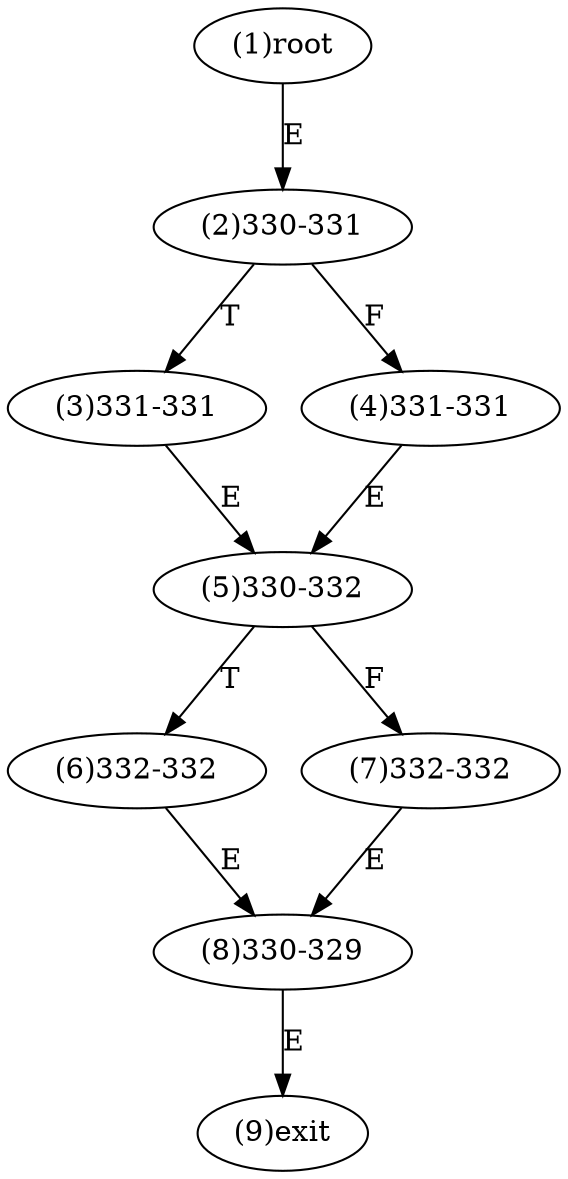 digraph "" { 
1[ label="(1)root"];
2[ label="(2)330-331"];
3[ label="(3)331-331"];
4[ label="(4)331-331"];
5[ label="(5)330-332"];
6[ label="(6)332-332"];
7[ label="(7)332-332"];
8[ label="(8)330-329"];
9[ label="(9)exit"];
1->2[ label="E"];
2->4[ label="F"];
2->3[ label="T"];
3->5[ label="E"];
4->5[ label="E"];
5->7[ label="F"];
5->6[ label="T"];
6->8[ label="E"];
7->8[ label="E"];
8->9[ label="E"];
}